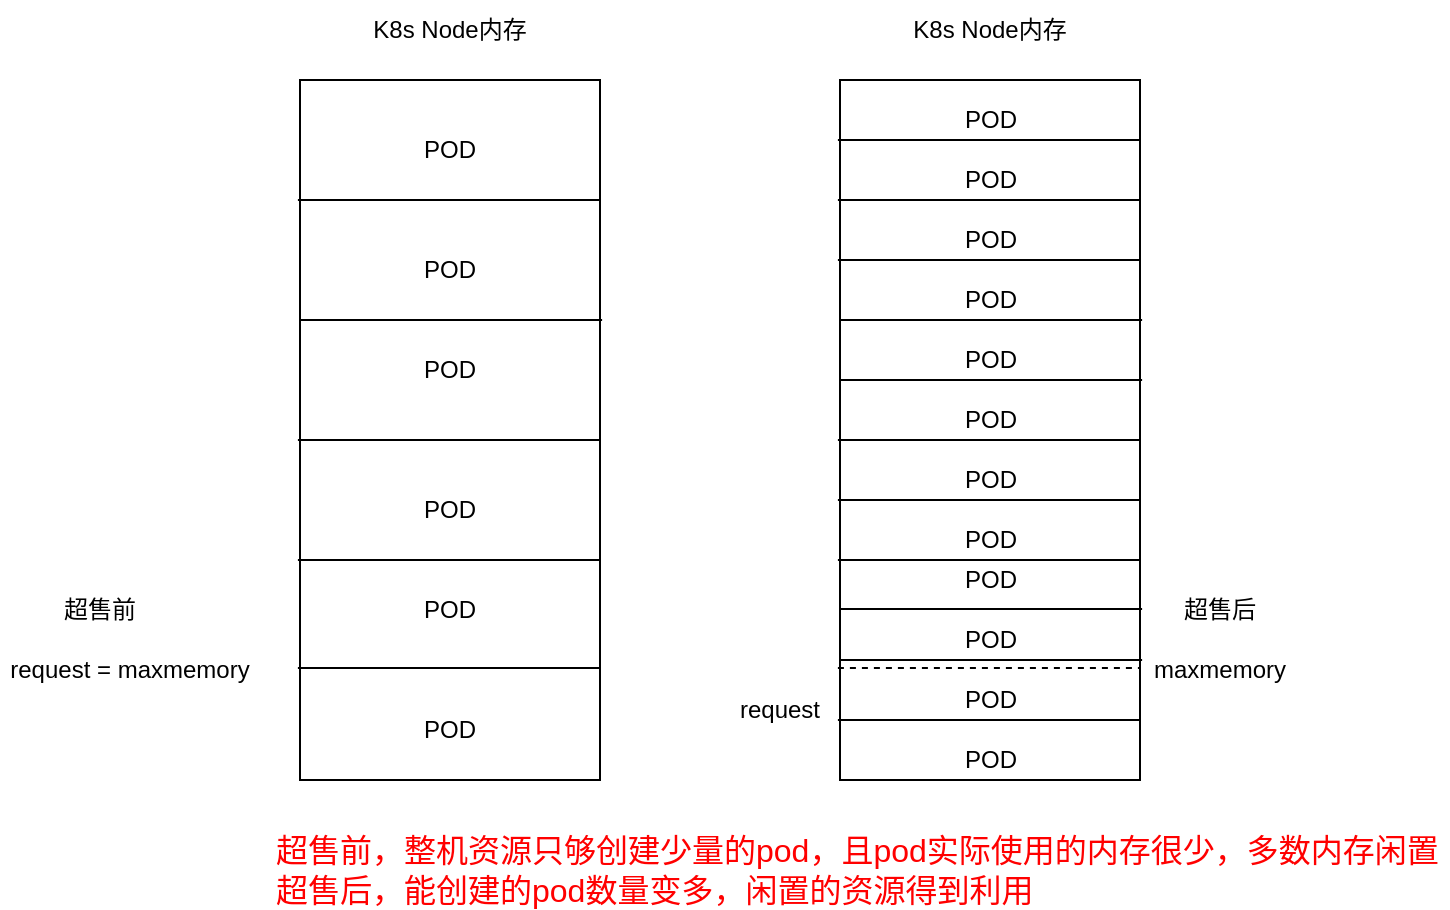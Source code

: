 <mxfile version="16.6.4" type="github">
  <diagram id="nAt0Vv6a4vuKUXtpA-EL" name="Page-1">
    <mxGraphModel dx="860" dy="485" grid="0" gridSize="10" guides="1" tooltips="1" connect="1" arrows="1" fold="1" page="1" pageScale="1" pageWidth="827" pageHeight="1169" math="0" shadow="0">
      <root>
        <mxCell id="0" />
        <mxCell id="1" parent="0" />
        <mxCell id="2j4M0gfysw9yA7wdLFC9-2" value="" style="rounded=0;whiteSpace=wrap;html=1;" vertex="1" parent="1">
          <mxGeometry x="180" y="110" width="150" height="350" as="geometry" />
        </mxCell>
        <mxCell id="2j4M0gfysw9yA7wdLFC9-5" value="" style="endArrow=none;html=1;rounded=0;exitX=-0.007;exitY=0.84;exitDx=0;exitDy=0;exitPerimeter=0;" edge="1" parent="1" source="2j4M0gfysw9yA7wdLFC9-2">
          <mxGeometry width="50" height="50" relative="1" as="geometry">
            <mxPoint x="180" y="430" as="sourcePoint" />
            <mxPoint x="330" y="404" as="targetPoint" />
          </mxGeometry>
        </mxCell>
        <mxCell id="2j4M0gfysw9yA7wdLFC9-6" value="" style="endArrow=none;html=1;rounded=0;exitX=-0.007;exitY=0.84;exitDx=0;exitDy=0;exitPerimeter=0;" edge="1" parent="1">
          <mxGeometry width="50" height="50" relative="1" as="geometry">
            <mxPoint x="178.95" y="350" as="sourcePoint" />
            <mxPoint x="330" y="350" as="targetPoint" />
          </mxGeometry>
        </mxCell>
        <mxCell id="2j4M0gfysw9yA7wdLFC9-7" value="" style="endArrow=none;html=1;rounded=0;exitX=-0.007;exitY=0.84;exitDx=0;exitDy=0;exitPerimeter=0;" edge="1" parent="1">
          <mxGeometry width="50" height="50" relative="1" as="geometry">
            <mxPoint x="178.95" y="290" as="sourcePoint" />
            <mxPoint x="330" y="290" as="targetPoint" />
          </mxGeometry>
        </mxCell>
        <mxCell id="2j4M0gfysw9yA7wdLFC9-8" value="" style="endArrow=none;html=1;rounded=0;exitX=-0.007;exitY=0.84;exitDx=0;exitDy=0;exitPerimeter=0;" edge="1" parent="1">
          <mxGeometry width="50" height="50" relative="1" as="geometry">
            <mxPoint x="180.0" y="230" as="sourcePoint" />
            <mxPoint x="331.05" y="230" as="targetPoint" />
          </mxGeometry>
        </mxCell>
        <mxCell id="2j4M0gfysw9yA7wdLFC9-9" value="" style="endArrow=none;html=1;rounded=0;exitX=-0.007;exitY=0.84;exitDx=0;exitDy=0;exitPerimeter=0;" edge="1" parent="1">
          <mxGeometry width="50" height="50" relative="1" as="geometry">
            <mxPoint x="178.95" y="170" as="sourcePoint" />
            <mxPoint x="330" y="170" as="targetPoint" />
          </mxGeometry>
        </mxCell>
        <mxCell id="2j4M0gfysw9yA7wdLFC9-11" value="request = maxmemory" style="text;html=1;strokeColor=none;fillColor=none;align=center;verticalAlign=middle;whiteSpace=wrap;rounded=0;" vertex="1" parent="1">
          <mxGeometry x="30" y="390" width="130" height="30" as="geometry" />
        </mxCell>
        <mxCell id="2j4M0gfysw9yA7wdLFC9-12" value="POD" style="text;html=1;strokeColor=none;fillColor=none;align=center;verticalAlign=middle;whiteSpace=wrap;rounded=0;" vertex="1" parent="1">
          <mxGeometry x="225" y="420" width="60" height="30" as="geometry" />
        </mxCell>
        <mxCell id="2j4M0gfysw9yA7wdLFC9-13" value="POD" style="text;html=1;strokeColor=none;fillColor=none;align=center;verticalAlign=middle;whiteSpace=wrap;rounded=0;" vertex="1" parent="1">
          <mxGeometry x="225" y="360" width="60" height="30" as="geometry" />
        </mxCell>
        <mxCell id="2j4M0gfysw9yA7wdLFC9-14" value="POD" style="text;html=1;strokeColor=none;fillColor=none;align=center;verticalAlign=middle;whiteSpace=wrap;rounded=0;" vertex="1" parent="1">
          <mxGeometry x="225" y="310" width="60" height="30" as="geometry" />
        </mxCell>
        <mxCell id="2j4M0gfysw9yA7wdLFC9-15" value="POD" style="text;html=1;strokeColor=none;fillColor=none;align=center;verticalAlign=middle;whiteSpace=wrap;rounded=0;" vertex="1" parent="1">
          <mxGeometry x="225" y="240" width="60" height="30" as="geometry" />
        </mxCell>
        <mxCell id="2j4M0gfysw9yA7wdLFC9-16" value="POD" style="text;html=1;strokeColor=none;fillColor=none;align=center;verticalAlign=middle;whiteSpace=wrap;rounded=0;" vertex="1" parent="1">
          <mxGeometry x="225" y="190" width="60" height="30" as="geometry" />
        </mxCell>
        <mxCell id="2j4M0gfysw9yA7wdLFC9-17" value="POD" style="text;html=1;strokeColor=none;fillColor=none;align=center;verticalAlign=middle;whiteSpace=wrap;rounded=0;" vertex="1" parent="1">
          <mxGeometry x="225" y="130" width="60" height="30" as="geometry" />
        </mxCell>
        <mxCell id="2j4M0gfysw9yA7wdLFC9-18" value="K8s Node内存" style="text;html=1;strokeColor=none;fillColor=none;align=center;verticalAlign=middle;whiteSpace=wrap;rounded=0;" vertex="1" parent="1">
          <mxGeometry x="210" y="70" width="90" height="30" as="geometry" />
        </mxCell>
        <mxCell id="2j4M0gfysw9yA7wdLFC9-19" value="" style="rounded=0;whiteSpace=wrap;html=1;" vertex="1" parent="1">
          <mxGeometry x="450" y="110" width="150" height="350" as="geometry" />
        </mxCell>
        <mxCell id="2j4M0gfysw9yA7wdLFC9-20" value="" style="endArrow=none;html=1;rounded=0;exitX=-0.007;exitY=0.84;exitDx=0;exitDy=0;exitPerimeter=0;dashed=1;" edge="1" parent="1" source="2j4M0gfysw9yA7wdLFC9-19">
          <mxGeometry width="50" height="50" relative="1" as="geometry">
            <mxPoint x="450" y="430" as="sourcePoint" />
            <mxPoint x="600" y="404" as="targetPoint" />
          </mxGeometry>
        </mxCell>
        <mxCell id="2j4M0gfysw9yA7wdLFC9-21" value="" style="endArrow=none;html=1;rounded=0;exitX=-0.007;exitY=0.84;exitDx=0;exitDy=0;exitPerimeter=0;" edge="1" parent="1">
          <mxGeometry width="50" height="50" relative="1" as="geometry">
            <mxPoint x="448.95" y="350" as="sourcePoint" />
            <mxPoint x="600" y="350" as="targetPoint" />
          </mxGeometry>
        </mxCell>
        <mxCell id="2j4M0gfysw9yA7wdLFC9-22" value="" style="endArrow=none;html=1;rounded=0;exitX=-0.007;exitY=0.84;exitDx=0;exitDy=0;exitPerimeter=0;" edge="1" parent="1">
          <mxGeometry width="50" height="50" relative="1" as="geometry">
            <mxPoint x="448.95" y="290" as="sourcePoint" />
            <mxPoint x="600" y="290" as="targetPoint" />
          </mxGeometry>
        </mxCell>
        <mxCell id="2j4M0gfysw9yA7wdLFC9-23" value="" style="endArrow=none;html=1;rounded=0;exitX=-0.007;exitY=0.84;exitDx=0;exitDy=0;exitPerimeter=0;" edge="1" parent="1">
          <mxGeometry width="50" height="50" relative="1" as="geometry">
            <mxPoint x="450" y="230" as="sourcePoint" />
            <mxPoint x="601.05" y="230" as="targetPoint" />
          </mxGeometry>
        </mxCell>
        <mxCell id="2j4M0gfysw9yA7wdLFC9-24" value="" style="endArrow=none;html=1;rounded=0;exitX=-0.007;exitY=0.84;exitDx=0;exitDy=0;exitPerimeter=0;" edge="1" parent="1">
          <mxGeometry width="50" height="50" relative="1" as="geometry">
            <mxPoint x="448.95" y="170" as="sourcePoint" />
            <mxPoint x="600" y="170" as="targetPoint" />
          </mxGeometry>
        </mxCell>
        <mxCell id="2j4M0gfysw9yA7wdLFC9-32" value="K8s Node内存" style="text;html=1;strokeColor=none;fillColor=none;align=center;verticalAlign=middle;whiteSpace=wrap;rounded=0;" vertex="1" parent="1">
          <mxGeometry x="480" y="70" width="90" height="30" as="geometry" />
        </mxCell>
        <mxCell id="2j4M0gfysw9yA7wdLFC9-34" value="" style="endArrow=none;html=1;rounded=0;exitX=-0.007;exitY=0.84;exitDx=0;exitDy=0;exitPerimeter=0;" edge="1" parent="1">
          <mxGeometry width="50" height="50" relative="1" as="geometry">
            <mxPoint x="448.95" y="430" as="sourcePoint" />
            <mxPoint x="600" y="430" as="targetPoint" />
          </mxGeometry>
        </mxCell>
        <mxCell id="2j4M0gfysw9yA7wdLFC9-35" value="maxmemory" style="text;html=1;strokeColor=none;fillColor=none;align=center;verticalAlign=middle;whiteSpace=wrap;rounded=0;" vertex="1" parent="1">
          <mxGeometry x="610" y="390" width="60" height="30" as="geometry" />
        </mxCell>
        <mxCell id="2j4M0gfysw9yA7wdLFC9-36" value="request" style="text;html=1;strokeColor=none;fillColor=none;align=center;verticalAlign=middle;whiteSpace=wrap;rounded=0;" vertex="1" parent="1">
          <mxGeometry x="390" y="410" width="60" height="30" as="geometry" />
        </mxCell>
        <mxCell id="2j4M0gfysw9yA7wdLFC9-37" value="" style="endArrow=none;html=1;rounded=0;exitX=-0.007;exitY=0.84;exitDx=0;exitDy=0;exitPerimeter=0;" edge="1" parent="1">
          <mxGeometry width="50" height="50" relative="1" as="geometry">
            <mxPoint x="450" y="400" as="sourcePoint" />
            <mxPoint x="601.05" y="400" as="targetPoint" />
          </mxGeometry>
        </mxCell>
        <mxCell id="2j4M0gfysw9yA7wdLFC9-38" value="POD" style="text;html=1;strokeColor=none;fillColor=none;align=center;verticalAlign=middle;whiteSpace=wrap;rounded=0;" vertex="1" parent="1">
          <mxGeometry x="507.5" y="410" width="35" height="20" as="geometry" />
        </mxCell>
        <mxCell id="2j4M0gfysw9yA7wdLFC9-40" value="" style="endArrow=none;html=1;rounded=0;exitX=-0.007;exitY=0.84;exitDx=0;exitDy=0;exitPerimeter=0;" edge="1" parent="1">
          <mxGeometry width="50" height="50" relative="1" as="geometry">
            <mxPoint x="450" y="374.5" as="sourcePoint" />
            <mxPoint x="601.05" y="374.5" as="targetPoint" />
          </mxGeometry>
        </mxCell>
        <mxCell id="2j4M0gfysw9yA7wdLFC9-41" value="" style="endArrow=none;html=1;rounded=0;exitX=-0.007;exitY=0.84;exitDx=0;exitDy=0;exitPerimeter=0;" edge="1" parent="1">
          <mxGeometry width="50" height="50" relative="1" as="geometry">
            <mxPoint x="448.95" y="320" as="sourcePoint" />
            <mxPoint x="600" y="320" as="targetPoint" />
          </mxGeometry>
        </mxCell>
        <mxCell id="2j4M0gfysw9yA7wdLFC9-42" value="" style="endArrow=none;html=1;rounded=0;exitX=-0.007;exitY=0.84;exitDx=0;exitDy=0;exitPerimeter=0;" edge="1" parent="1">
          <mxGeometry width="50" height="50" relative="1" as="geometry">
            <mxPoint x="450" y="260" as="sourcePoint" />
            <mxPoint x="601.05" y="260" as="targetPoint" />
          </mxGeometry>
        </mxCell>
        <mxCell id="2j4M0gfysw9yA7wdLFC9-43" value="" style="endArrow=none;html=1;rounded=0;exitX=-0.007;exitY=0.84;exitDx=0;exitDy=0;exitPerimeter=0;" edge="1" parent="1">
          <mxGeometry width="50" height="50" relative="1" as="geometry">
            <mxPoint x="448.95" y="200" as="sourcePoint" />
            <mxPoint x="600" y="200" as="targetPoint" />
          </mxGeometry>
        </mxCell>
        <mxCell id="2j4M0gfysw9yA7wdLFC9-44" value="" style="endArrow=none;html=1;rounded=0;exitX=-0.007;exitY=0.84;exitDx=0;exitDy=0;exitPerimeter=0;" edge="1" parent="1">
          <mxGeometry width="50" height="50" relative="1" as="geometry">
            <mxPoint x="448.95" y="140" as="sourcePoint" />
            <mxPoint x="600" y="140" as="targetPoint" />
          </mxGeometry>
        </mxCell>
        <mxCell id="2j4M0gfysw9yA7wdLFC9-45" value="POD" style="text;html=1;strokeColor=none;fillColor=none;align=center;verticalAlign=middle;whiteSpace=wrap;rounded=0;" vertex="1" parent="1">
          <mxGeometry x="507.5" y="440" width="35" height="20" as="geometry" />
        </mxCell>
        <mxCell id="2j4M0gfysw9yA7wdLFC9-46" value="POD" style="text;html=1;strokeColor=none;fillColor=none;align=center;verticalAlign=middle;whiteSpace=wrap;rounded=0;" vertex="1" parent="1">
          <mxGeometry x="507.5" y="380" width="35" height="20" as="geometry" />
        </mxCell>
        <mxCell id="2j4M0gfysw9yA7wdLFC9-49" value="POD" style="text;html=1;strokeColor=none;fillColor=none;align=center;verticalAlign=middle;whiteSpace=wrap;rounded=0;" vertex="1" parent="1">
          <mxGeometry x="507.5" y="350" width="35" height="20" as="geometry" />
        </mxCell>
        <mxCell id="2j4M0gfysw9yA7wdLFC9-50" value="POD" style="text;html=1;strokeColor=none;fillColor=none;align=center;verticalAlign=middle;whiteSpace=wrap;rounded=0;" vertex="1" parent="1">
          <mxGeometry x="507.5" y="330" width="35" height="20" as="geometry" />
        </mxCell>
        <mxCell id="2j4M0gfysw9yA7wdLFC9-53" value="POD" style="text;html=1;strokeColor=none;fillColor=none;align=center;verticalAlign=middle;whiteSpace=wrap;rounded=0;" vertex="1" parent="1">
          <mxGeometry x="507.5" y="300" width="35" height="20" as="geometry" />
        </mxCell>
        <mxCell id="2j4M0gfysw9yA7wdLFC9-54" value="POD" style="text;html=1;strokeColor=none;fillColor=none;align=center;verticalAlign=middle;whiteSpace=wrap;rounded=0;" vertex="1" parent="1">
          <mxGeometry x="507.5" y="270" width="35" height="20" as="geometry" />
        </mxCell>
        <mxCell id="2j4M0gfysw9yA7wdLFC9-55" value="POD" style="text;html=1;strokeColor=none;fillColor=none;align=center;verticalAlign=middle;whiteSpace=wrap;rounded=0;" vertex="1" parent="1">
          <mxGeometry x="507.5" y="240" width="35" height="20" as="geometry" />
        </mxCell>
        <mxCell id="2j4M0gfysw9yA7wdLFC9-56" value="POD" style="text;html=1;strokeColor=none;fillColor=none;align=center;verticalAlign=middle;whiteSpace=wrap;rounded=0;" vertex="1" parent="1">
          <mxGeometry x="507.5" y="210" width="35" height="20" as="geometry" />
        </mxCell>
        <mxCell id="2j4M0gfysw9yA7wdLFC9-57" value="POD" style="text;html=1;strokeColor=none;fillColor=none;align=center;verticalAlign=middle;whiteSpace=wrap;rounded=0;" vertex="1" parent="1">
          <mxGeometry x="507.5" y="180" width="35" height="20" as="geometry" />
        </mxCell>
        <mxCell id="2j4M0gfysw9yA7wdLFC9-58" value="POD" style="text;html=1;strokeColor=none;fillColor=none;align=center;verticalAlign=middle;whiteSpace=wrap;rounded=0;" vertex="1" parent="1">
          <mxGeometry x="507.5" y="150" width="35" height="20" as="geometry" />
        </mxCell>
        <mxCell id="2j4M0gfysw9yA7wdLFC9-59" value="POD" style="text;html=1;strokeColor=none;fillColor=none;align=center;verticalAlign=middle;whiteSpace=wrap;rounded=0;" vertex="1" parent="1">
          <mxGeometry x="507.5" y="120" width="35" height="20" as="geometry" />
        </mxCell>
        <mxCell id="2j4M0gfysw9yA7wdLFC9-60" value="超售前" style="text;html=1;strokeColor=none;fillColor=none;align=center;verticalAlign=middle;whiteSpace=wrap;rounded=0;" vertex="1" parent="1">
          <mxGeometry x="50" y="360" width="60" height="30" as="geometry" />
        </mxCell>
        <mxCell id="2j4M0gfysw9yA7wdLFC9-61" value="超售后" style="text;html=1;strokeColor=none;fillColor=none;align=center;verticalAlign=middle;whiteSpace=wrap;rounded=0;" vertex="1" parent="1">
          <mxGeometry x="580" y="360" width="120" height="30" as="geometry" />
        </mxCell>
        <mxCell id="2j4M0gfysw9yA7wdLFC9-62" value="&lt;font color=&quot;#ff0000&quot; style=&quot;font-size: 16px&quot;&gt;超售前，整机资源只够创建少量的pod，且pod实际使用的内存很少，多数内存闲置&lt;br&gt;超售后，能创建的pod数量变多，闲置的资源得到利用&lt;/font&gt;" style="text;html=1;strokeColor=none;fillColor=none;align=left;verticalAlign=middle;whiteSpace=wrap;rounded=0;" vertex="1" parent="1">
          <mxGeometry x="166" y="490" width="588" height="30" as="geometry" />
        </mxCell>
      </root>
    </mxGraphModel>
  </diagram>
</mxfile>
